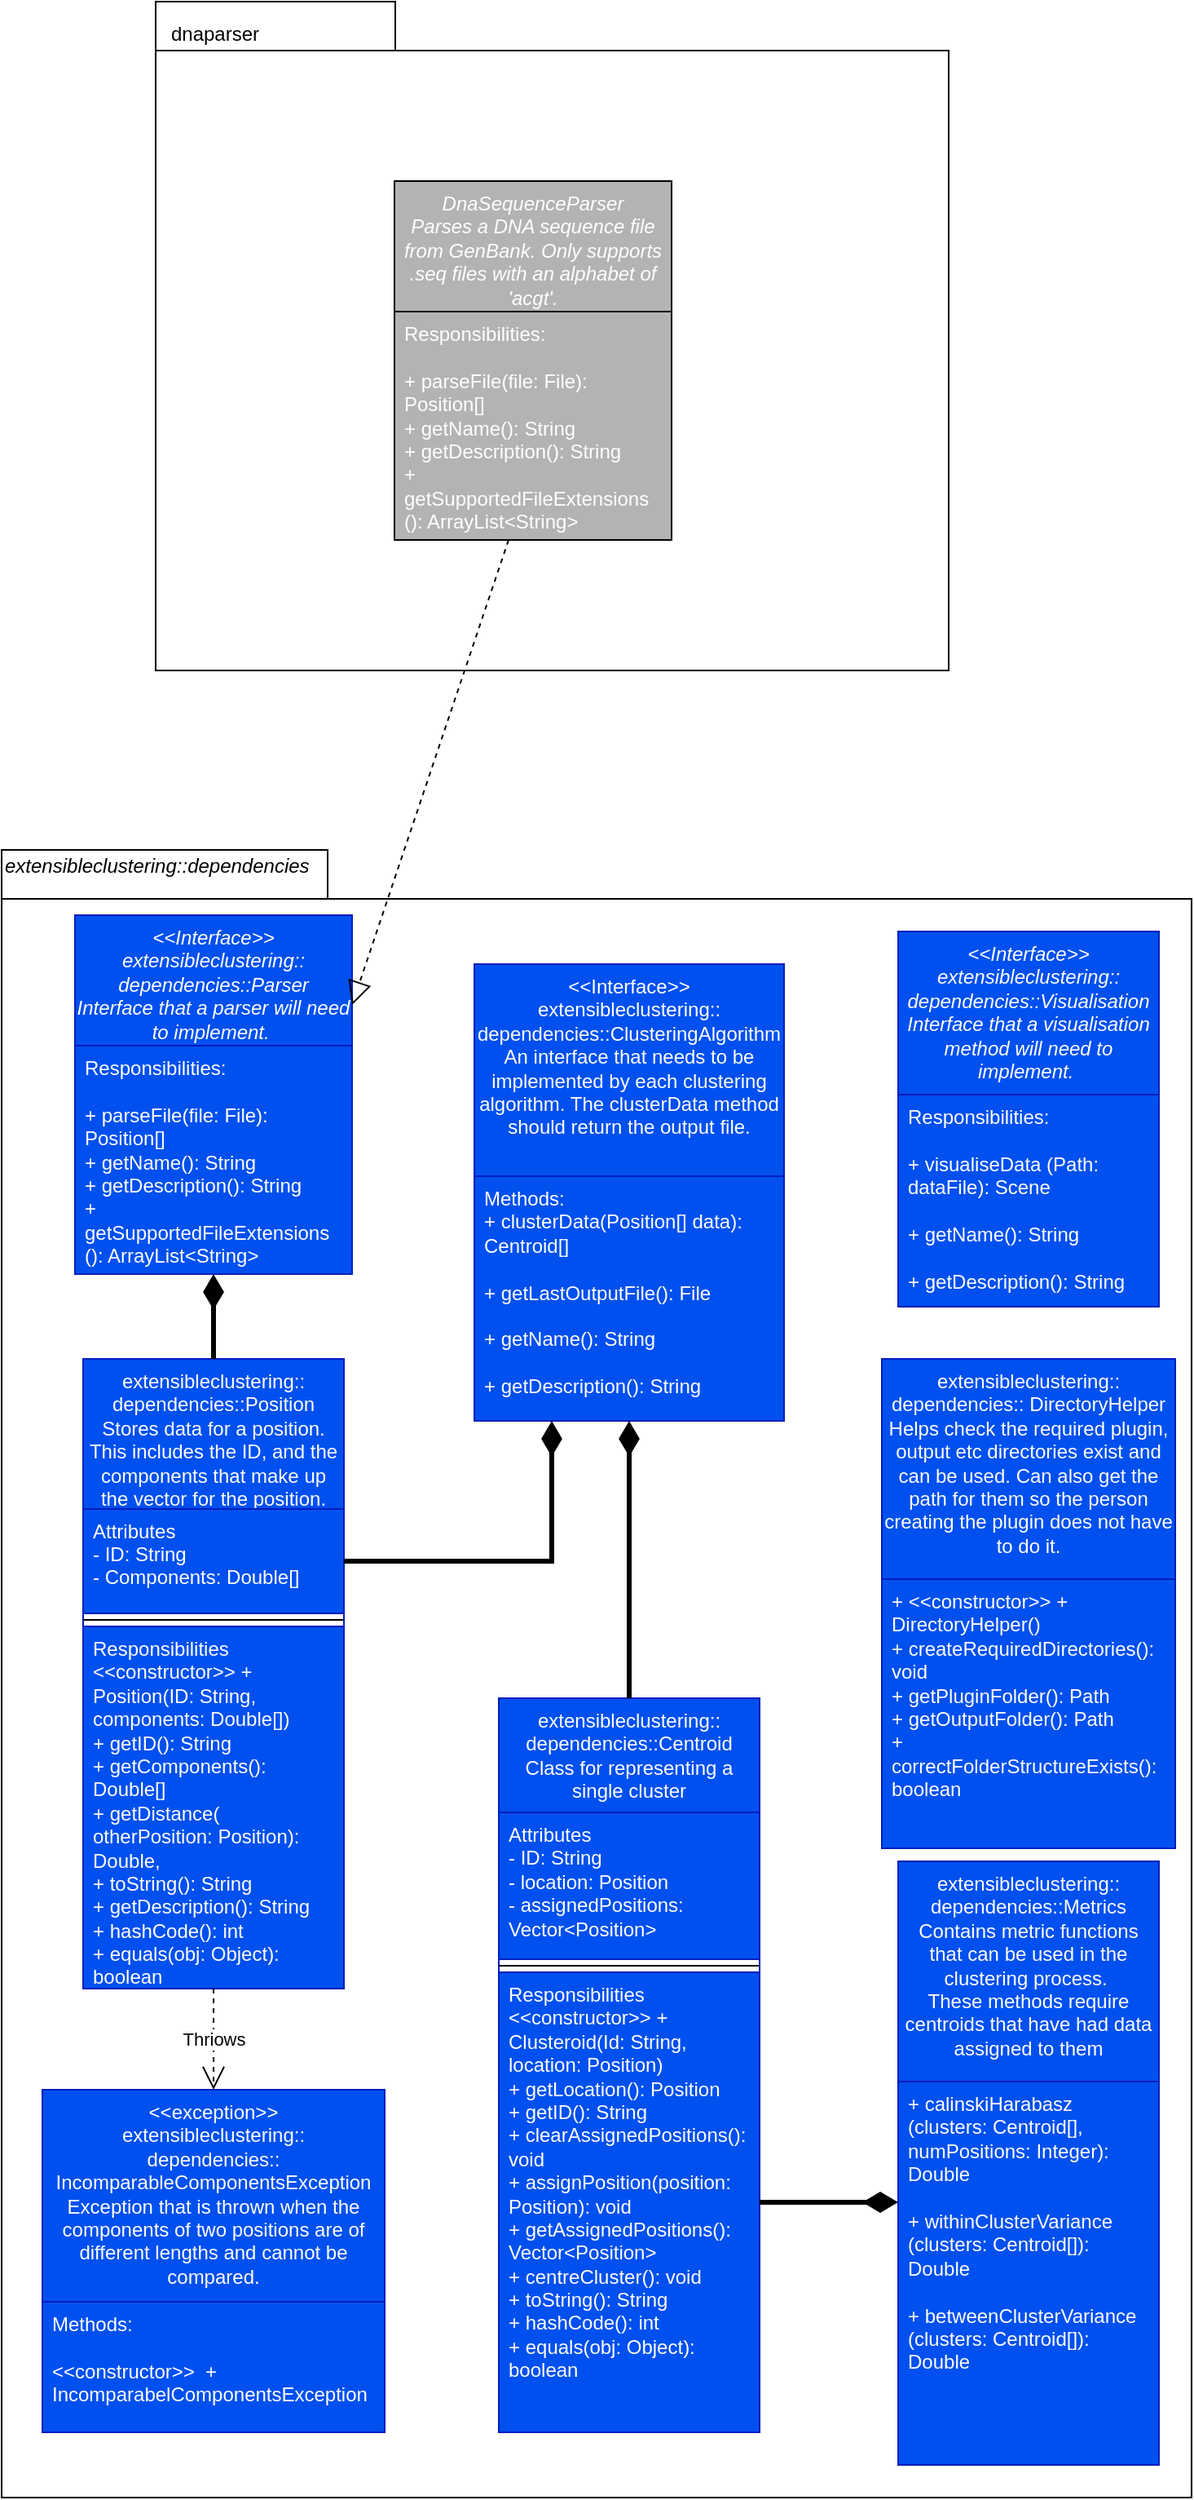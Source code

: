 <mxfile version="14.4.3" type="device"><diagram id="hHSuSsfWbS_yMfmwbgXf" name="Page-1"><mxGraphModel dx="1106" dy="2166" grid="1" gridSize="10" guides="1" tooltips="1" connect="1" arrows="1" fold="1" page="1" pageScale="1" pageWidth="827" pageHeight="1169" math="0" shadow="0"><root><mxCell id="0"/><mxCell id="1" parent="0"/><mxCell id="4OSNt4TvL2SkZ_4mEsm1-1" value="" style="shape=folder;fontStyle=1;spacingTop=10;tabWidth=200;tabHeight=30;tabPosition=left;html=1;" parent="1" vertex="1"><mxGeometry x="49" y="60" width="730" height="1010" as="geometry"/></mxCell><mxCell id="4OSNt4TvL2SkZ_4mEsm1-4" value="extensibleclustering::&#10;dependencies::Position&#10;Stores data for a position. This includes the ID, and the components that make up the vector for the position." style="swimlane;fontStyle=0;align=center;verticalAlign=top;childLayout=stackLayout;horizontal=1;startSize=92;horizontalStack=0;resizeParent=1;resizeLast=0;collapsible=1;marginBottom=0;rounded=0;shadow=0;strokeWidth=1;whiteSpace=wrap;fillColor=#0050ef;strokeColor=#001DBC;fontColor=#ffffff;" parent="1" vertex="1"><mxGeometry x="99" y="372" width="160" height="386" as="geometry"><mxRectangle x="130" y="380" width="160" height="26" as="alternateBounds"/></mxGeometry></mxCell><mxCell id="4OSNt4TvL2SkZ_4mEsm1-5" value="Attributes&#10;- ID: String&#10;- Components: Double[]" style="text;align=left;verticalAlign=top;spacingLeft=4;spacingRight=4;overflow=hidden;rotatable=0;points=[[0,0.5],[1,0.5]];portConstraint=eastwest;rounded=0;shadow=0;html=0;fontStyle=0;fillColor=#0050ef;strokeColor=#001DBC;fontColor=#ffffff;" parent="4OSNt4TvL2SkZ_4mEsm1-4" vertex="1"><mxGeometry y="92" width="160" height="64" as="geometry"/></mxCell><mxCell id="4OSNt4TvL2SkZ_4mEsm1-6" value="" style="line;html=1;strokeWidth=1;align=left;verticalAlign=middle;spacingTop=-1;spacingLeft=3;spacingRight=3;rotatable=0;labelPosition=right;points=[];portConstraint=eastwest;" parent="4OSNt4TvL2SkZ_4mEsm1-4" vertex="1"><mxGeometry y="156" width="160" height="8" as="geometry"/></mxCell><mxCell id="4OSNt4TvL2SkZ_4mEsm1-7" value="Responsibilities&#10;&lt;&lt;constructor&gt;&gt; + Position(ID: String, components: Double[])&#10;+ getID(): String&#10;+ getComponents(): Double[]&#10;+ getDistance( otherPosition: Position): Double, &#10;+ toString(): String&#10;+ getDescription(): String&#10;+ hashCode(): int&#10;+ equals(obj: Object): boolean" style="text;align=left;verticalAlign=top;spacingLeft=4;spacingRight=4;overflow=hidden;rotatable=0;points=[[0,0.5],[1,0.5]];portConstraint=eastwest;fontStyle=0;whiteSpace=wrap;fillColor=#0050ef;strokeColor=#001DBC;fontColor=#ffffff;" parent="4OSNt4TvL2SkZ_4mEsm1-4" vertex="1"><mxGeometry y="164" width="160" height="222" as="geometry"/></mxCell><mxCell id="4OSNt4TvL2SkZ_4mEsm1-8" value="" style="endArrow=diamondThin;endSize=13;endFill=1;shadow=0;strokeWidth=3;rounded=0;edgeStyle=elbowEdgeStyle;elbow=vertical;strokeColor=#000000;entryX=0.5;entryY=1;entryDx=0;entryDy=0;" parent="1" source="4OSNt4TvL2SkZ_4mEsm1-4" edge="1"><mxGeometry width="160" relative="1" as="geometry"><mxPoint x="179" y="183" as="sourcePoint"/><mxPoint x="179" y="320" as="targetPoint"/></mxGeometry></mxCell><mxCell id="4OSNt4TvL2SkZ_4mEsm1-9" value="&lt;span style=&quot;font-style: italic ; text-align: center&quot;&gt;extensibleclustering::&lt;/span&gt;&lt;span style=&quot;font-style: italic ; text-align: center&quot;&gt;dependencies&lt;/span&gt;" style="text;html=1;strokeColor=none;fillColor=none;align=left;verticalAlign=middle;whiteSpace=wrap;rounded=0;" parent="1" vertex="1"><mxGeometry x="49" y="50" width="250" height="40" as="geometry"/></mxCell><mxCell id="4OSNt4TvL2SkZ_4mEsm1-10" value="&lt;&lt;Interface&gt;&gt;&#10;extensibleclustering::&#10;dependencies::ClusteringAlgorithm&#10;An interface that needs to be implemented by each clustering algorithm. The clusterData method should return the output file." style="swimlane;fontStyle=0;align=center;verticalAlign=top;childLayout=stackLayout;horizontal=1;startSize=130;horizontalStack=0;resizeParent=1;resizeLast=0;collapsible=1;marginBottom=0;rounded=0;shadow=0;strokeWidth=1;whiteSpace=wrap;fillColor=#0050ef;strokeColor=#001DBC;fontColor=#ffffff;" parent="1" vertex="1"><mxGeometry x="339" y="130" width="190" height="280" as="geometry"><mxRectangle x="130" y="380" width="160" height="26" as="alternateBounds"/></mxGeometry></mxCell><mxCell id="4OSNt4TvL2SkZ_4mEsm1-11" value="Methods:&#10;+ clusterData(Position[] data): Centroid[] &#10;&#10;+ getLastOutputFile(): File&#10;&#10;+ getName(): String &#10;&#10;+ getDescription(): String" style="text;align=left;verticalAlign=top;spacingLeft=4;spacingRight=4;overflow=hidden;rotatable=0;points=[[0,0.5],[1,0.5]];portConstraint=eastwest;fontStyle=0;whiteSpace=wrap;fillColor=#0050ef;strokeColor=#001DBC;fontColor=#ffffff;" parent="4OSNt4TvL2SkZ_4mEsm1-10" vertex="1"><mxGeometry y="130" width="190" height="150" as="geometry"/></mxCell><mxCell id="4OSNt4TvL2SkZ_4mEsm1-12" value="extensibleclustering::&#10;dependencies::Metrics&#10;Contains metric functions that can be used in the clustering process. &#10;These methods require centroids that have had data assigned to them" style="swimlane;fontStyle=0;align=center;verticalAlign=top;childLayout=stackLayout;horizontal=1;startSize=135;horizontalStack=0;resizeParent=1;resizeLast=0;collapsible=1;marginBottom=0;rounded=0;shadow=0;strokeWidth=1;whiteSpace=wrap;fillColor=#0050ef;strokeColor=#001DBC;fontColor=#ffffff;" parent="1" vertex="1"><mxGeometry x="599" y="680" width="160" height="370" as="geometry"><mxRectangle x="130" y="380" width="160" height="26" as="alternateBounds"/></mxGeometry></mxCell><mxCell id="4OSNt4TvL2SkZ_4mEsm1-13" value="+ calinskiHarabasz (clusters: Centroid[], numPositions: Integer): Double&#10;&#10;+ withinClusterVariance (clusters: Centroid[]): Double&#10;&#10;+ betweenClusterVariance (clusters: Centroid[]): Double" style="text;align=left;verticalAlign=top;spacingLeft=4;spacingRight=4;overflow=hidden;rotatable=0;points=[[0,0.5],[1,0.5]];portConstraint=eastwest;fontStyle=0;whiteSpace=wrap;fillColor=#0050ef;strokeColor=#001DBC;fontColor=#ffffff;" parent="4OSNt4TvL2SkZ_4mEsm1-12" vertex="1"><mxGeometry y="135" width="160" height="235" as="geometry"/></mxCell><mxCell id="4OSNt4TvL2SkZ_4mEsm1-14" value="extensibleclustering::&#10;dependencies::Centroid&#10;Class for representing a single cluster" style="swimlane;fontStyle=0;align=center;verticalAlign=top;childLayout=stackLayout;horizontal=1;startSize=70;horizontalStack=0;resizeParent=1;resizeLast=0;collapsible=1;marginBottom=0;rounded=0;shadow=0;strokeWidth=1;whiteSpace=wrap;fillColor=#0050ef;strokeColor=#001DBC;fontColor=#ffffff;" parent="1" vertex="1"><mxGeometry x="354" y="580" width="160" height="450" as="geometry"><mxRectangle x="130" y="380" width="160" height="26" as="alternateBounds"/></mxGeometry></mxCell><mxCell id="4OSNt4TvL2SkZ_4mEsm1-15" value="Attributes&#10;- ID: String&#10;- location: Position&#10;- assignedPositions: Vector&lt;Position&gt;" style="text;align=left;verticalAlign=top;spacingLeft=4;spacingRight=4;overflow=hidden;rotatable=0;points=[[0,0.5],[1,0.5]];portConstraint=eastwest;rounded=0;shadow=0;html=0;fontStyle=0;whiteSpace=wrap;fillColor=#0050ef;strokeColor=#001DBC;fontColor=#ffffff;" parent="4OSNt4TvL2SkZ_4mEsm1-14" vertex="1"><mxGeometry y="70" width="160" height="90" as="geometry"/></mxCell><mxCell id="4OSNt4TvL2SkZ_4mEsm1-16" value="" style="line;html=1;strokeWidth=1;align=left;verticalAlign=middle;spacingTop=-1;spacingLeft=3;spacingRight=3;rotatable=0;labelPosition=right;points=[];portConstraint=eastwest;" parent="4OSNt4TvL2SkZ_4mEsm1-14" vertex="1"><mxGeometry y="160" width="160" height="8" as="geometry"/></mxCell><mxCell id="4OSNt4TvL2SkZ_4mEsm1-17" value="Responsibilities&#10;&lt;&lt;constructor&gt;&gt; + Clusteroid(Id: String, location: Position)&#10;+ getLocation(): Position&#10;+ getID(): String&#10;+ clearAssignedPositions(): void&#10;+ assignPosition(position: Position): void&#10;+ getAssignedPositions(): Vector&lt;Position&gt;&#10;+ centreCluster(): void&#10;+ toString(): String&#10;+ hashCode(): int&#10;+ equals(obj: Object): boolean" style="text;align=left;verticalAlign=top;spacingLeft=4;spacingRight=4;overflow=hidden;rotatable=0;points=[[0,0.5],[1,0.5]];portConstraint=eastwest;fontStyle=0;whiteSpace=wrap;fillColor=#0050ef;strokeColor=#001DBC;fontColor=#ffffff;" parent="4OSNt4TvL2SkZ_4mEsm1-14" vertex="1"><mxGeometry y="168" width="160" height="282" as="geometry"/></mxCell><mxCell id="4OSNt4TvL2SkZ_4mEsm1-18" value="" style="endArrow=diamondThin;endSize=13;endFill=1;shadow=0;strokeWidth=3;rounded=0;edgeStyle=elbowEdgeStyle;elbow=vertical;strokeColor=#000000;entryX=0.25;entryY=1;entryDx=0;entryDy=0;exitX=1;exitY=0.5;exitDx=0;exitDy=0;" parent="1" source="4OSNt4TvL2SkZ_4mEsm1-5" target="4OSNt4TvL2SkZ_4mEsm1-10" edge="1"><mxGeometry width="160" relative="1" as="geometry"><mxPoint x="319" y="522" as="sourcePoint"/><mxPoint x="319" y="470" as="targetPoint"/><Array as="points"><mxPoint x="389" y="496"/></Array></mxGeometry></mxCell><mxCell id="4OSNt4TvL2SkZ_4mEsm1-19" value="" style="endArrow=diamondThin;endSize=13;endFill=1;shadow=0;strokeWidth=3;rounded=0;edgeStyle=elbowEdgeStyle;elbow=vertical;strokeColor=#000000;entryX=0.5;entryY=1;entryDx=0;entryDy=0;exitX=0.5;exitY=0;exitDx=0;exitDy=0;" parent="1" source="4OSNt4TvL2SkZ_4mEsm1-14" target="4OSNt4TvL2SkZ_4mEsm1-10" edge="1"><mxGeometry width="160" relative="1" as="geometry"><mxPoint x="413.5" y="562" as="sourcePoint"/><mxPoint x="413.5" y="510" as="targetPoint"/></mxGeometry></mxCell><mxCell id="4OSNt4TvL2SkZ_4mEsm1-20" value="&lt;&lt;exception&gt;&gt;&#10;extensibleclustering::&#10;dependencies:: IncomparableComponentsException&#10;Exception that is thrown when the components of two positions are of different lengths and cannot be compared." style="swimlane;fontStyle=0;align=center;verticalAlign=top;childLayout=stackLayout;horizontal=1;startSize=130;horizontalStack=0;resizeParent=1;resizeLast=0;collapsible=1;marginBottom=0;rounded=0;shadow=0;strokeWidth=1;whiteSpace=wrap;fillColor=#0050ef;strokeColor=#001DBC;fontColor=#ffffff;" parent="1" vertex="1"><mxGeometry x="74" y="820" width="210" height="210" as="geometry"><mxRectangle x="130" y="380" width="160" height="26" as="alternateBounds"/></mxGeometry></mxCell><mxCell id="4OSNt4TvL2SkZ_4mEsm1-21" value="Methods: &#10;&#10;&lt;&lt;constructor&gt;&gt;  + IncomparabelComponentsException" style="text;align=left;verticalAlign=top;spacingLeft=4;spacingRight=4;overflow=hidden;rotatable=0;points=[[0,0.5],[1,0.5]];portConstraint=eastwest;fontStyle=0;whiteSpace=wrap;fillColor=#0050ef;strokeColor=#001DBC;fontColor=#ffffff;" parent="4OSNt4TvL2SkZ_4mEsm1-20" vertex="1"><mxGeometry y="130" width="210" height="80" as="geometry"/></mxCell><mxCell id="4OSNt4TvL2SkZ_4mEsm1-22" value="Thriows" style="endArrow=open;endSize=12;dashed=1;html=1;entryX=0.5;entryY=0;entryDx=0;entryDy=0;exitX=0.5;exitY=1;exitDx=0;exitDy=0;" parent="1" source="4OSNt4TvL2SkZ_4mEsm1-4" target="4OSNt4TvL2SkZ_4mEsm1-20" edge="1"><mxGeometry width="160" relative="1" as="geometry"><mxPoint x="739" y="590" as="sourcePoint"/><mxPoint x="899" y="590" as="targetPoint"/></mxGeometry></mxCell><mxCell id="4OSNt4TvL2SkZ_4mEsm1-23" value="" style="endArrow=diamondThin;endSize=13;endFill=1;shadow=0;strokeWidth=3;rounded=0;edgeStyle=elbowEdgeStyle;elbow=vertical;strokeColor=#000000;exitX=1;exitY=0.5;exitDx=0;exitDy=0;" parent="1" source="4OSNt4TvL2SkZ_4mEsm1-17" edge="1"><mxGeometry width="160" relative="1" as="geometry"><mxPoint x="559" y="750" as="sourcePoint"/><mxPoint x="599" y="889" as="targetPoint"/><Array as="points"><mxPoint x="559" y="889"/></Array></mxGeometry></mxCell><mxCell id="4OSNt4TvL2SkZ_4mEsm1-24" value="extensibleclustering::&#10;dependencies:: DirectoryHelper&#10;Helps check the required plugin, output etc directories exist and can be used. Can also get the path for them so the person creating the plugin does not have to do it." style="swimlane;fontStyle=0;align=center;verticalAlign=top;childLayout=stackLayout;horizontal=1;startSize=135;horizontalStack=0;resizeParent=1;resizeLast=0;collapsible=1;marginBottom=0;rounded=0;shadow=0;strokeWidth=1;whiteSpace=wrap;fillColor=#0050ef;strokeColor=#001DBC;fontColor=#ffffff;" parent="1" vertex="1"><mxGeometry x="589" y="372" width="180" height="300" as="geometry"><mxRectangle x="130" y="380" width="160" height="26" as="alternateBounds"/></mxGeometry></mxCell><mxCell id="4OSNt4TvL2SkZ_4mEsm1-25" value="+ &lt;&lt;constructor&gt;&gt; + DirectoryHelper()&#10;+ createRequiredDirectories(): void&#10;+ getPluginFolder(): Path&#10;+ getOutputFolder(): Path&#10;+ correctFolderStructureExists(): boolean" style="text;align=left;verticalAlign=top;spacingLeft=4;spacingRight=4;overflow=hidden;rotatable=0;points=[[0,0.5],[1,0.5]];portConstraint=eastwest;fontStyle=0;whiteSpace=wrap;fillColor=#0050ef;strokeColor=#001DBC;fontColor=#ffffff;" parent="4OSNt4TvL2SkZ_4mEsm1-24" vertex="1"><mxGeometry y="135" width="180" height="165" as="geometry"/></mxCell><mxCell id="4OSNt4TvL2SkZ_4mEsm1-26" value="&lt;&lt;Interface&gt;&gt;&#10;extensibleclustering::&#10;dependencies::Visualisation&#10;Interface that a visualisation method will need to implement. " style="swimlane;fontStyle=2;align=center;verticalAlign=top;childLayout=stackLayout;horizontal=1;startSize=100;horizontalStack=0;resizeParent=1;resizeLast=0;collapsible=1;marginBottom=0;rounded=0;shadow=0;strokeWidth=1;whiteSpace=wrap;fillColor=#0050ef;strokeColor=#001DBC;fontColor=#ffffff;" parent="1" vertex="1"><mxGeometry x="599" y="110" width="160" height="230" as="geometry"><mxRectangle x="230" y="140" width="160" height="26" as="alternateBounds"/></mxGeometry></mxCell><mxCell id="4OSNt4TvL2SkZ_4mEsm1-27" value="Responsibilities:&#10;&#10;+ visualiseData (Path: dataFile): Scene&#10;&#10;+ getName(): String&#10;&#10;+ getDescription(): String" style="text;align=left;verticalAlign=top;spacingLeft=4;spacingRight=4;overflow=hidden;rotatable=0;points=[[0,0.5],[1,0.5]];portConstraint=eastwest;whiteSpace=wrap;fillColor=#0050ef;strokeColor=#001DBC;fontColor=#ffffff;" parent="4OSNt4TvL2SkZ_4mEsm1-26" vertex="1"><mxGeometry y="100" width="160" height="130" as="geometry"/></mxCell><mxCell id="smJK32QW8kPP8IYkSvBu-1" value="" style="shape=folder;fontStyle=1;spacingTop=10;tabWidth=147;tabHeight=30;tabPosition=left;html=1;" vertex="1" parent="1"><mxGeometry x="143.5" y="-460" width="486.5" height="410" as="geometry"/></mxCell><mxCell id="smJK32QW8kPP8IYkSvBu-2" value="dnaparser" style="text;html=1;strokeColor=none;fillColor=none;align=center;verticalAlign=middle;whiteSpace=wrap;rounded=0;" vertex="1" parent="1"><mxGeometry x="160" y="-450" width="40" height="20" as="geometry"/></mxCell><mxCell id="smJK32QW8kPP8IYkSvBu-5" value="&lt;&lt;Interface&gt;&gt;&#10;extensibleclustering::&#10;dependencies::Parser&#10;Interface that a parser will need to implement. " style="swimlane;fontStyle=2;align=center;verticalAlign=top;childLayout=stackLayout;horizontal=1;startSize=80;horizontalStack=0;resizeParent=1;resizeLast=0;collapsible=1;marginBottom=0;rounded=0;shadow=0;strokeWidth=1;whiteSpace=wrap;fillColor=#0050ef;strokeColor=#001DBC;fontColor=#ffffff;" vertex="1" parent="1"><mxGeometry x="94" y="100" width="170" height="220" as="geometry"><mxRectangle x="230" y="140" width="160" height="26" as="alternateBounds"/></mxGeometry></mxCell><mxCell id="smJK32QW8kPP8IYkSvBu-6" value="Responsibilities:&#10;&#10;+ parseFile(file: File):  Position[] &#10;+ getName(): String&#10;+ getDescription(): String&#10;+ getSupportedFileExtensions (): ArrayList&lt;String&gt;" style="text;align=left;verticalAlign=top;spacingLeft=4;spacingRight=4;overflow=hidden;rotatable=0;points=[[0,0.5],[1,0.5]];portConstraint=eastwest;whiteSpace=wrap;fillColor=#0050ef;strokeColor=#001DBC;fontColor=#ffffff;" vertex="1" parent="smJK32QW8kPP8IYkSvBu-5"><mxGeometry y="80" width="170" height="140" as="geometry"/></mxCell><mxCell id="smJK32QW8kPP8IYkSvBu-7" value="DnaSequenceParser&#10;Parses a DNA sequence file from GenBank. Only supports .seq files with an alphabet of 'acgt'." style="swimlane;fontStyle=2;align=center;verticalAlign=top;childLayout=stackLayout;horizontal=1;startSize=80;horizontalStack=0;resizeParent=1;resizeLast=0;collapsible=1;marginBottom=0;rounded=0;shadow=0;strokeWidth=1;whiteSpace=wrap;fontColor=#ffffff;fillColor=#B3B3B3;strokeColor=#000000;" vertex="1" parent="1"><mxGeometry x="290" y="-350" width="170" height="220" as="geometry"><mxRectangle x="230" y="140" width="160" height="26" as="alternateBounds"/></mxGeometry></mxCell><mxCell id="smJK32QW8kPP8IYkSvBu-8" value="Responsibilities:&#10;&#10;+ parseFile(file: File):  Position[] &#10;+ getName(): String&#10;+ getDescription(): String&#10;+ getSupportedFileExtensions (): ArrayList&lt;String&gt;" style="text;align=left;verticalAlign=top;spacingLeft=4;spacingRight=4;overflow=hidden;rotatable=0;points=[[0,0.5],[1,0.5]];portConstraint=eastwest;whiteSpace=wrap;fontColor=#ffffff;fillColor=#B3B3B3;strokeColor=#000000;" vertex="1" parent="smJK32QW8kPP8IYkSvBu-7"><mxGeometry y="80" width="170" height="140" as="geometry"/></mxCell><mxCell id="smJK32QW8kPP8IYkSvBu-9" value="" style="endArrow=block;dashed=1;endFill=0;endSize=12;html=1;entryX=1;entryY=0.25;entryDx=0;entryDy=0;" edge="1" parent="1" target="smJK32QW8kPP8IYkSvBu-5"><mxGeometry width="160" relative="1" as="geometry"><mxPoint x="360" y="-130" as="sourcePoint"/><mxPoint x="520" y="-130" as="targetPoint"/></mxGeometry></mxCell></root></mxGraphModel></diagram></mxfile>